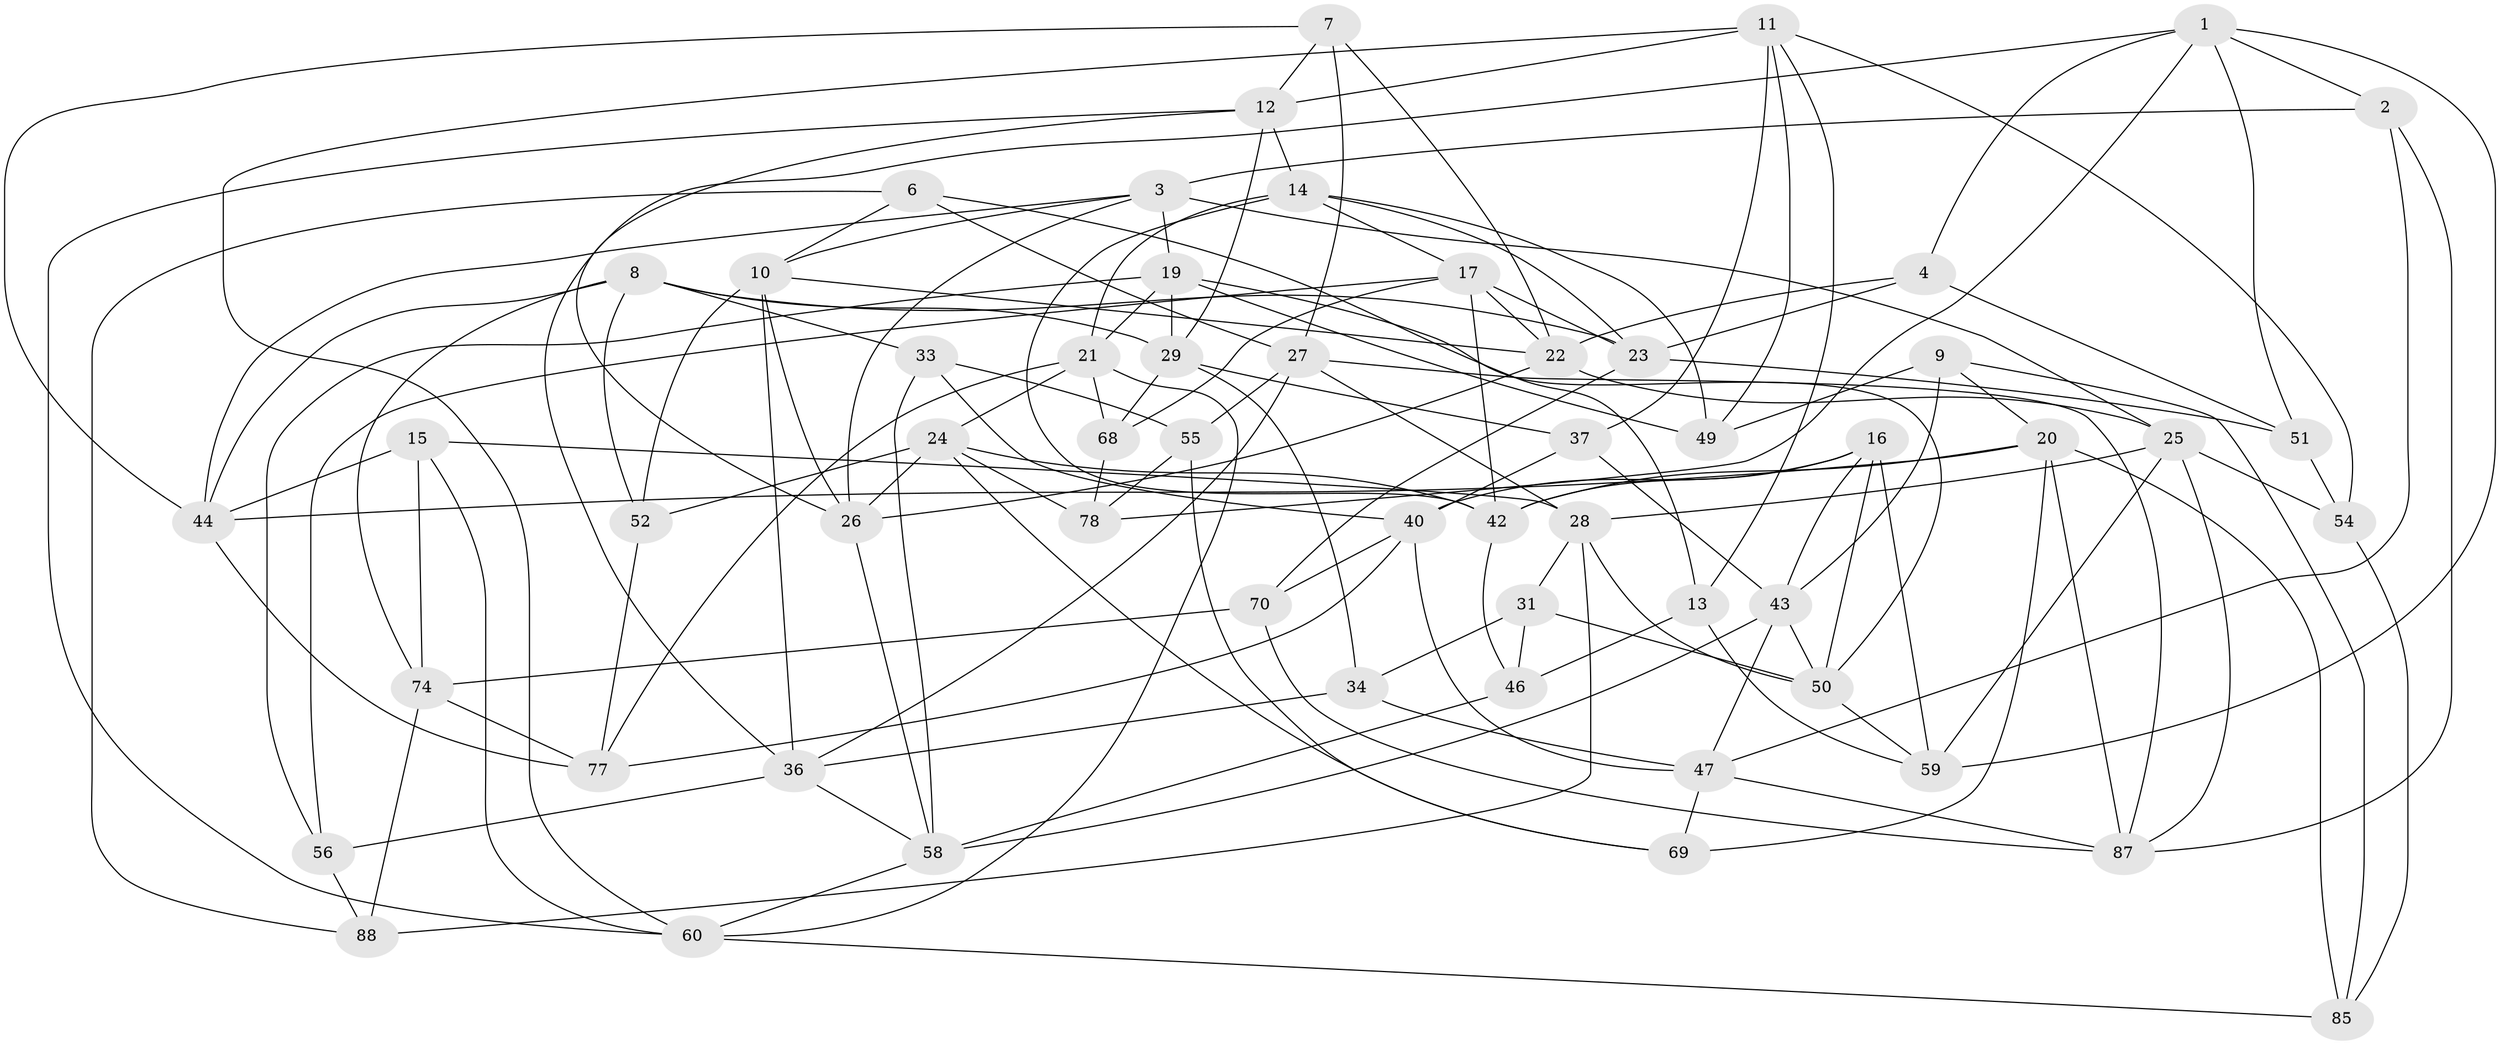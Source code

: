 // original degree distribution, {4: 1.0}
// Generated by graph-tools (version 1.1) at 2025/42/03/06/25 10:42:25]
// undirected, 57 vertices, 145 edges
graph export_dot {
graph [start="1"]
  node [color=gray90,style=filled];
  1 [super="+75"];
  2;
  3 [super="+5"];
  4;
  6;
  7;
  8 [super="+64"];
  9;
  10 [super="+65"];
  11 [super="+30"];
  12 [super="+39"];
  13;
  14 [super="+18"];
  15;
  16 [super="+32"];
  17 [super="+45"];
  19 [super="+83"];
  20 [super="+76"];
  21 [super="+35"];
  22 [super="+53"];
  23 [super="+82"];
  24 [super="+48"];
  25 [super="+41"];
  26 [super="+57"];
  27 [super="+81"];
  28 [super="+63"];
  29 [super="+71"];
  31;
  33;
  34;
  36 [super="+38"];
  37;
  40 [super="+66"];
  42 [super="+80"];
  43 [super="+62"];
  44 [super="+67"];
  46;
  47 [super="+84"];
  49;
  50 [super="+72"];
  51;
  52;
  54;
  55;
  56;
  58 [super="+89"];
  59 [super="+61"];
  60 [super="+73"];
  68;
  69;
  70;
  74 [super="+79"];
  77 [super="+86"];
  78;
  85;
  87 [super="+90"];
  88;
  1 -- 36;
  1 -- 4;
  1 -- 78;
  1 -- 2;
  1 -- 51;
  1 -- 59;
  2 -- 47;
  2 -- 3;
  2 -- 87;
  3 -- 19;
  3 -- 44;
  3 -- 26;
  3 -- 25;
  3 -- 10;
  4 -- 23;
  4 -- 51;
  4 -- 22;
  6 -- 13;
  6 -- 88;
  6 -- 27;
  6 -- 10;
  7 -- 27;
  7 -- 12;
  7 -- 44;
  7 -- 22;
  8 -- 33;
  8 -- 29;
  8 -- 74;
  8 -- 52;
  8 -- 44;
  8 -- 23;
  9 -- 85;
  9 -- 49;
  9 -- 43;
  9 -- 20;
  10 -- 52;
  10 -- 22;
  10 -- 36;
  10 -- 26;
  11 -- 49;
  11 -- 12;
  11 -- 60;
  11 -- 37;
  11 -- 13;
  11 -- 54;
  12 -- 26;
  12 -- 29;
  12 -- 14;
  12 -- 60;
  13 -- 46;
  13 -- 59;
  14 -- 42;
  14 -- 21;
  14 -- 49;
  14 -- 23;
  14 -- 17;
  15 -- 74;
  15 -- 28;
  15 -- 44;
  15 -- 60;
  16 -- 42;
  16 -- 40;
  16 -- 59 [weight=2];
  16 -- 50;
  16 -- 43;
  17 -- 68;
  17 -- 23;
  17 -- 56;
  17 -- 42;
  17 -- 22;
  19 -- 21;
  19 -- 49;
  19 -- 56;
  19 -- 50;
  19 -- 29;
  20 -- 87;
  20 -- 44;
  20 -- 69;
  20 -- 42;
  20 -- 85;
  21 -- 77;
  21 -- 24;
  21 -- 68;
  21 -- 60;
  22 -- 25;
  22 -- 26;
  23 -- 51;
  23 -- 70;
  24 -- 52;
  24 -- 69;
  24 -- 78;
  24 -- 26;
  24 -- 42;
  25 -- 54;
  25 -- 87;
  25 -- 59;
  25 -- 28;
  26 -- 58;
  27 -- 87;
  27 -- 36;
  27 -- 55;
  27 -- 28;
  28 -- 88;
  28 -- 31;
  28 -- 50;
  29 -- 37;
  29 -- 34;
  29 -- 68;
  31 -- 46;
  31 -- 34;
  31 -- 50;
  33 -- 55;
  33 -- 40;
  33 -- 58;
  34 -- 36;
  34 -- 47;
  36 -- 58;
  36 -- 56;
  37 -- 43;
  37 -- 40;
  40 -- 77;
  40 -- 70;
  40 -- 47;
  42 -- 46;
  43 -- 50;
  43 -- 58;
  43 -- 47;
  44 -- 77;
  46 -- 58;
  47 -- 69;
  47 -- 87;
  50 -- 59;
  51 -- 54;
  52 -- 77;
  54 -- 85;
  55 -- 69;
  55 -- 78;
  56 -- 88;
  58 -- 60;
  60 -- 85;
  68 -- 78;
  70 -- 87;
  70 -- 74;
  74 -- 77 [weight=2];
  74 -- 88;
}
